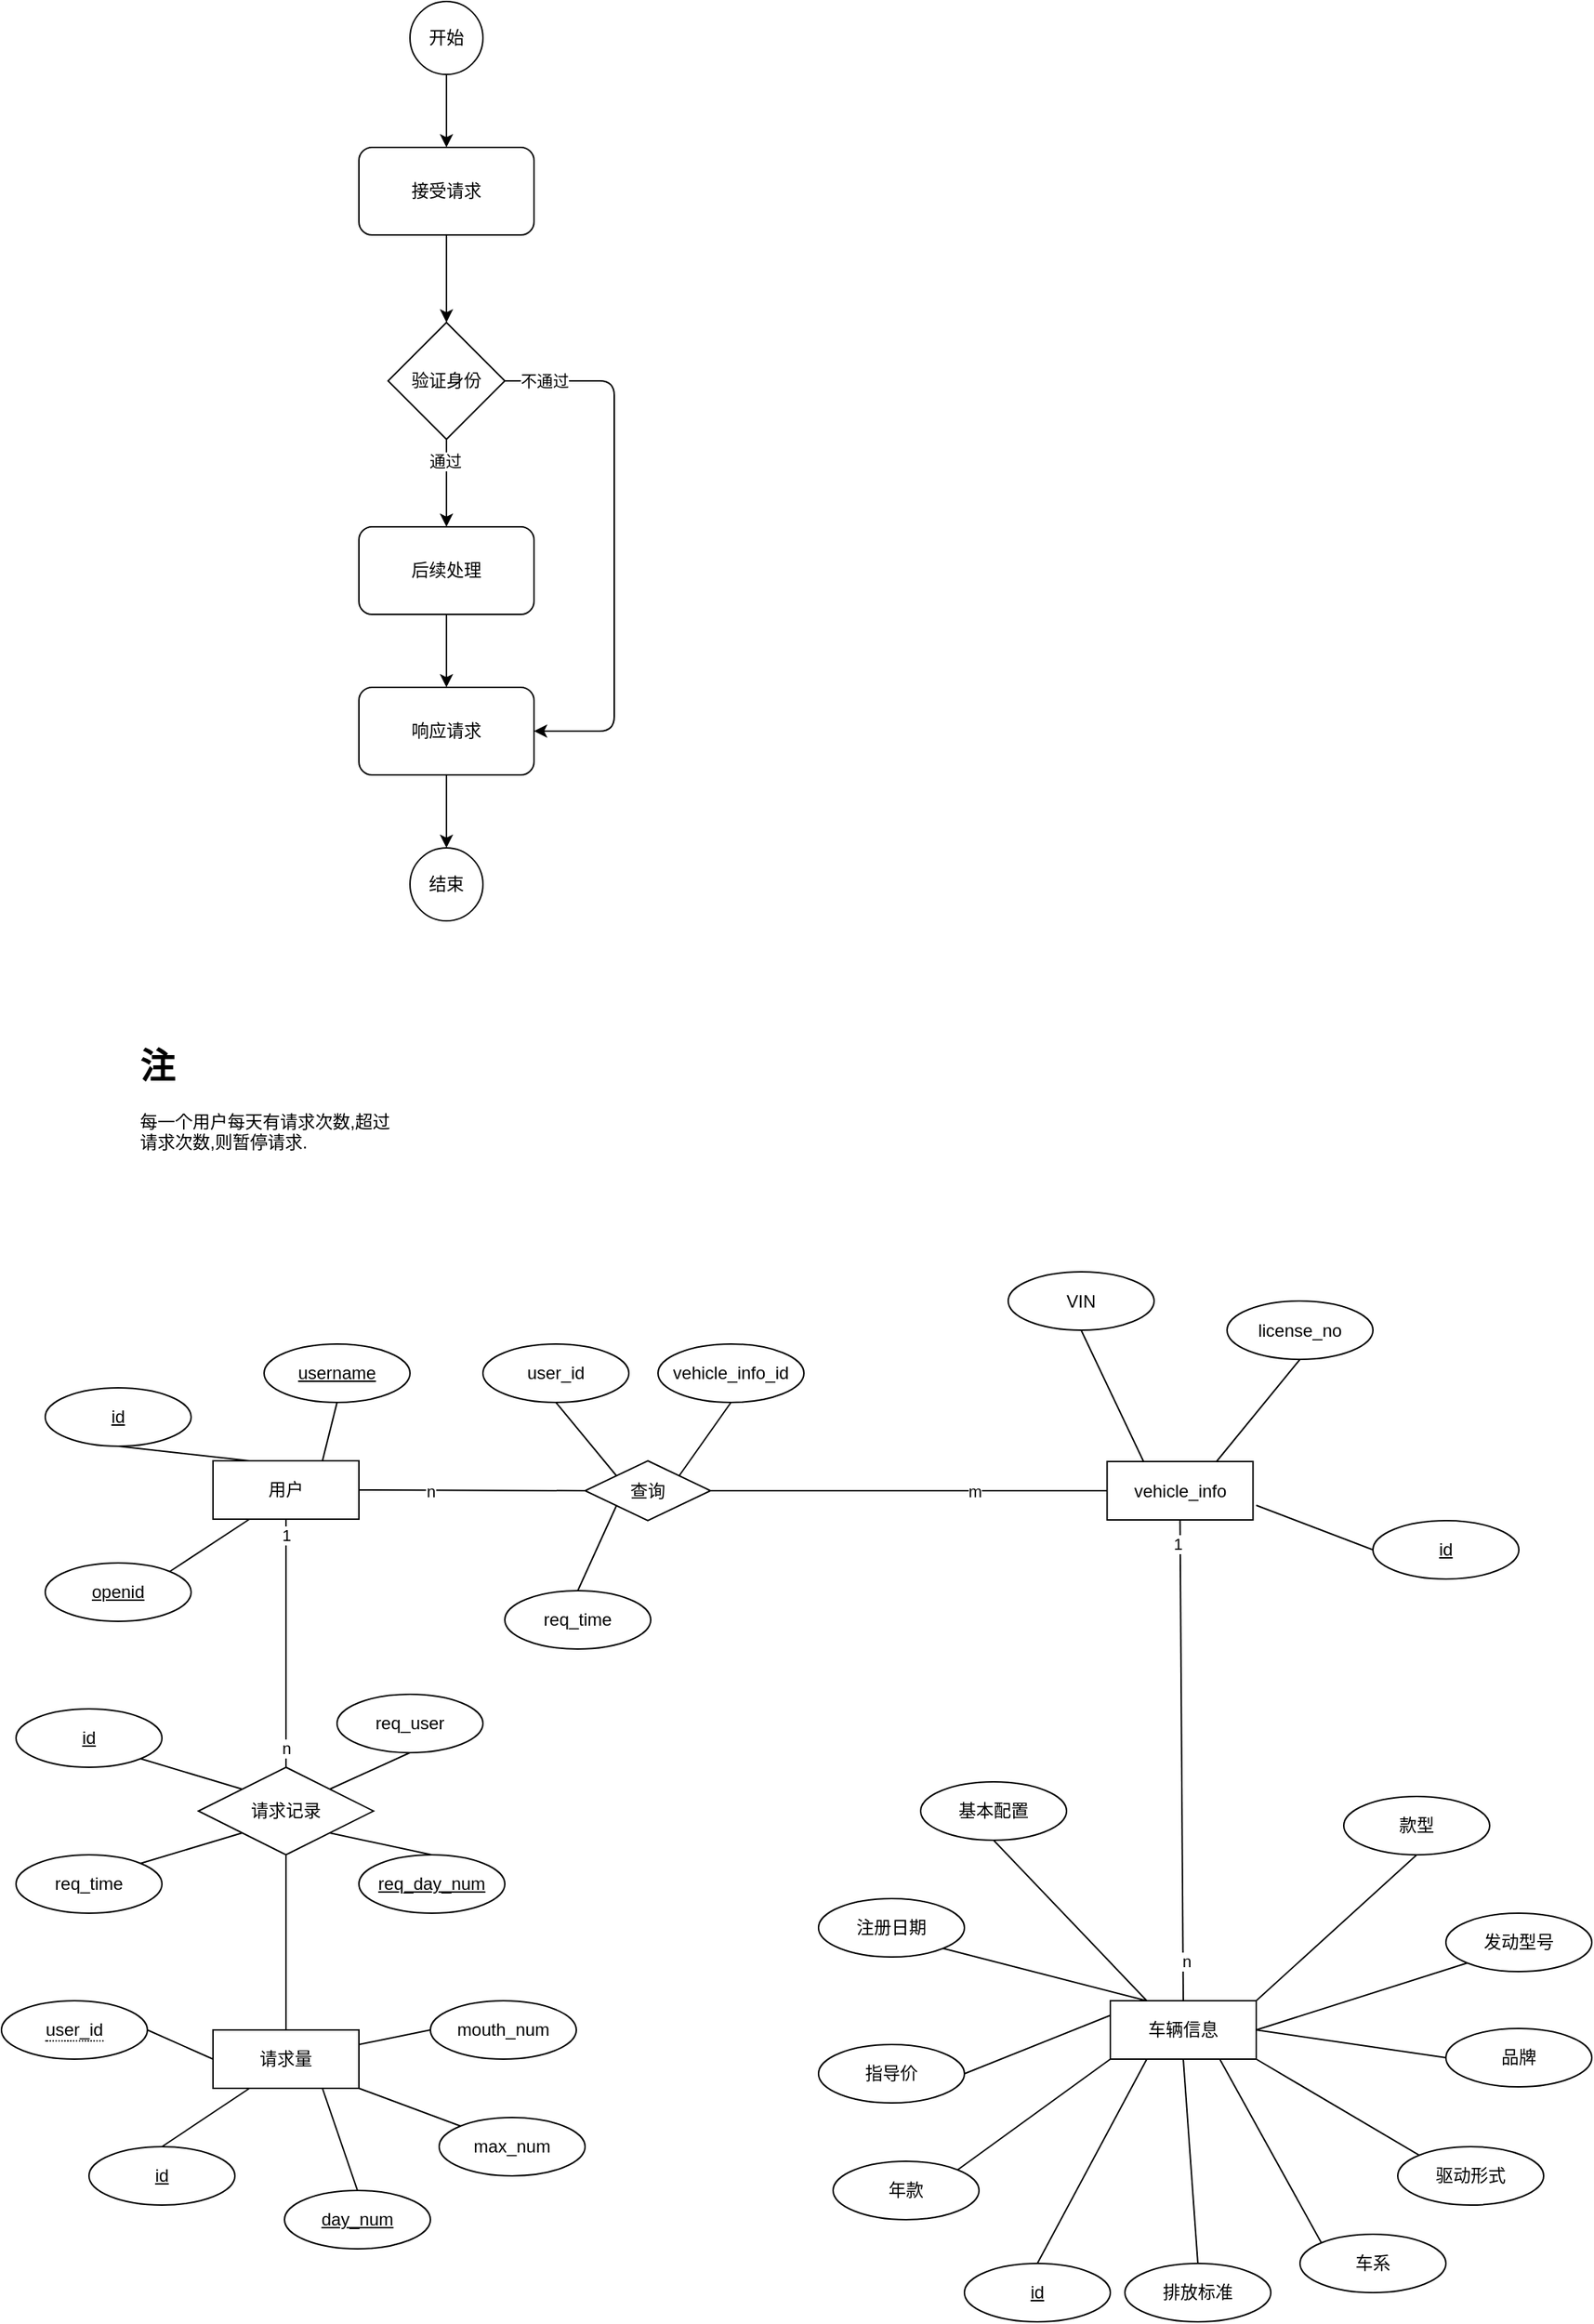 <mxfile version="12.9.11" type="github"><diagram id="yP4FQTdsY-qNNl01PGjK" name="Page-1"><mxGraphModel dx="1865" dy="591" grid="1" gridSize="10" guides="1" tooltips="1" connect="1" arrows="1" fold="1" page="1" pageScale="1" pageWidth="827" pageHeight="1169" math="0" shadow="0"><root><mxCell id="0"/><mxCell id="1" parent="0"/><mxCell id="8L-nOKBcuhNVsoPlVf19-2" value="开始" style="ellipse;whiteSpace=wrap;html=1;aspect=fixed;" parent="1" vertex="1"><mxGeometry x="250" y="40" width="50" height="50" as="geometry"/></mxCell><mxCell id="8L-nOKBcuhNVsoPlVf19-3" value="结束" style="ellipse;whiteSpace=wrap;html=1;aspect=fixed;" parent="1" vertex="1"><mxGeometry x="250" y="620" width="50" height="50" as="geometry"/></mxCell><mxCell id="8L-nOKBcuhNVsoPlVf19-4" value="接受请求" style="rounded=1;whiteSpace=wrap;html=1;" parent="1" vertex="1"><mxGeometry x="215" y="140" width="120" height="60" as="geometry"/></mxCell><mxCell id="8L-nOKBcuhNVsoPlVf19-5" value="验证身份" style="rhombus;whiteSpace=wrap;html=1;" parent="1" vertex="1"><mxGeometry x="235" y="260" width="80" height="80" as="geometry"/></mxCell><mxCell id="8L-nOKBcuhNVsoPlVf19-6" value="后续处理" style="rounded=1;whiteSpace=wrap;html=1;" parent="1" vertex="1"><mxGeometry x="215" y="400" width="120" height="60" as="geometry"/></mxCell><mxCell id="8L-nOKBcuhNVsoPlVf19-7" value="" style="endArrow=classic;html=1;exitX=1;exitY=0.5;exitDx=0;exitDy=0;entryX=1;entryY=0.5;entryDx=0;entryDy=0;" parent="1" source="8L-nOKBcuhNVsoPlVf19-5" target="8L-nOKBcuhNVsoPlVf19-8" edge="1"><mxGeometry width="50" height="50" relative="1" as="geometry"><mxPoint x="410" y="320" as="sourcePoint"/><mxPoint x="460" y="270" as="targetPoint"/><Array as="points"><mxPoint x="390" y="300"/><mxPoint x="390" y="540"/></Array></mxGeometry></mxCell><mxCell id="8L-nOKBcuhNVsoPlVf19-9" value="不通过" style="edgeLabel;html=1;align=center;verticalAlign=middle;resizable=0;points=[];" parent="8L-nOKBcuhNVsoPlVf19-7" vertex="1" connectable="0"><mxGeometry x="-0.855" relative="1" as="geometry"><mxPoint as="offset"/></mxGeometry></mxCell><mxCell id="8L-nOKBcuhNVsoPlVf19-8" value="响应请求" style="rounded=1;whiteSpace=wrap;html=1;" parent="1" vertex="1"><mxGeometry x="215" y="510" width="120" height="60" as="geometry"/></mxCell><mxCell id="8L-nOKBcuhNVsoPlVf19-10" value="" style="endArrow=classic;html=1;exitX=0.5;exitY=1;exitDx=0;exitDy=0;entryX=0.5;entryY=0;entryDx=0;entryDy=0;" parent="1" source="8L-nOKBcuhNVsoPlVf19-5" target="8L-nOKBcuhNVsoPlVf19-6" edge="1"><mxGeometry width="50" height="50" relative="1" as="geometry"><mxPoint x="120" y="390" as="sourcePoint"/><mxPoint x="170" y="340" as="targetPoint"/></mxGeometry></mxCell><mxCell id="8L-nOKBcuhNVsoPlVf19-12" value="通过" style="edgeLabel;html=1;align=center;verticalAlign=middle;resizable=0;points=[];" parent="8L-nOKBcuhNVsoPlVf19-10" vertex="1" connectable="0"><mxGeometry x="-0.513" y="-1" relative="1" as="geometry"><mxPoint as="offset"/></mxGeometry></mxCell><mxCell id="8L-nOKBcuhNVsoPlVf19-11" value="" style="endArrow=classic;html=1;exitX=0.5;exitY=1;exitDx=0;exitDy=0;entryX=0.5;entryY=0;entryDx=0;entryDy=0;" parent="1" source="8L-nOKBcuhNVsoPlVf19-4" target="8L-nOKBcuhNVsoPlVf19-5" edge="1"><mxGeometry width="50" height="50" relative="1" as="geometry"><mxPoint x="110" y="300" as="sourcePoint"/><mxPoint x="160" y="250" as="targetPoint"/></mxGeometry></mxCell><mxCell id="8L-nOKBcuhNVsoPlVf19-13" value="" style="endArrow=classic;html=1;exitX=0.5;exitY=1;exitDx=0;exitDy=0;entryX=0.5;entryY=0;entryDx=0;entryDy=0;" parent="1" source="8L-nOKBcuhNVsoPlVf19-6" target="8L-nOKBcuhNVsoPlVf19-8" edge="1"><mxGeometry width="50" height="50" relative="1" as="geometry"><mxPoint x="50" y="510" as="sourcePoint"/><mxPoint x="100" y="460" as="targetPoint"/></mxGeometry></mxCell><mxCell id="8L-nOKBcuhNVsoPlVf19-14" value="" style="endArrow=classic;html=1;exitX=0.5;exitY=1;exitDx=0;exitDy=0;entryX=0.5;entryY=0;entryDx=0;entryDy=0;" parent="1" source="8L-nOKBcuhNVsoPlVf19-2" target="8L-nOKBcuhNVsoPlVf19-4" edge="1"><mxGeometry width="50" height="50" relative="1" as="geometry"><mxPoint x="70" y="220" as="sourcePoint"/><mxPoint x="120" y="170" as="targetPoint"/></mxGeometry></mxCell><mxCell id="8L-nOKBcuhNVsoPlVf19-15" value="" style="endArrow=classic;html=1;exitX=0.5;exitY=1;exitDx=0;exitDy=0;entryX=0.5;entryY=0;entryDx=0;entryDy=0;" parent="1" source="8L-nOKBcuhNVsoPlVf19-8" target="8L-nOKBcuhNVsoPlVf19-3" edge="1"><mxGeometry width="50" height="50" relative="1" as="geometry"><mxPoint x="110" y="600" as="sourcePoint"/><mxPoint x="160" y="550" as="targetPoint"/></mxGeometry></mxCell><mxCell id="8L-nOKBcuhNVsoPlVf19-35" value="&lt;h1&gt;注&lt;/h1&gt;&lt;p&gt;每一个用户每天有请求次数,超过请求次数,则暂停请求.&lt;/p&gt;" style="text;html=1;strokeColor=none;fillColor=none;spacing=5;spacingTop=-20;whiteSpace=wrap;overflow=hidden;rounded=0;" parent="1" vertex="1"><mxGeometry x="60" y="750" width="190" height="120" as="geometry"/></mxCell><mxCell id="8L-nOKBcuhNVsoPlVf19-56" value="用户" style="whiteSpace=wrap;html=1;align=center;" parent="1" vertex="1"><mxGeometry x="115" y="1040" width="100" height="40" as="geometry"/></mxCell><mxCell id="8L-nOKBcuhNVsoPlVf19-57" value="id" style="ellipse;whiteSpace=wrap;html=1;align=center;fontStyle=4;" parent="1" vertex="1"><mxGeometry y="990" width="100" height="40" as="geometry"/></mxCell><mxCell id="8L-nOKBcuhNVsoPlVf19-58" value="username" style="ellipse;whiteSpace=wrap;html=1;align=center;fontStyle=4;" parent="1" vertex="1"><mxGeometry x="150" y="960" width="100" height="40" as="geometry"/></mxCell><mxCell id="8L-nOKBcuhNVsoPlVf19-59" value="openid" style="ellipse;whiteSpace=wrap;html=1;align=center;fontStyle=4;" parent="1" vertex="1"><mxGeometry y="1110" width="100" height="40" as="geometry"/></mxCell><mxCell id="8L-nOKBcuhNVsoPlVf19-63" value="" style="endArrow=none;html=1;rounded=0;exitX=0.75;exitY=0;exitDx=0;exitDy=0;entryX=0.5;entryY=1;entryDx=0;entryDy=0;" parent="1" source="8L-nOKBcuhNVsoPlVf19-56" target="8L-nOKBcuhNVsoPlVf19-58" edge="1"><mxGeometry relative="1" as="geometry"><mxPoint x="350" y="1080" as="sourcePoint"/><mxPoint x="510" y="1080" as="targetPoint"/></mxGeometry></mxCell><mxCell id="8L-nOKBcuhNVsoPlVf19-64" value="" style="endArrow=none;html=1;rounded=0;exitX=0.25;exitY=0;exitDx=0;exitDy=0;entryX=0.5;entryY=1;entryDx=0;entryDy=0;" parent="1" source="8L-nOKBcuhNVsoPlVf19-56" target="8L-nOKBcuhNVsoPlVf19-57" edge="1"><mxGeometry relative="1" as="geometry"><mxPoint x="200" y="1060" as="sourcePoint"/><mxPoint x="210" y="1010" as="targetPoint"/></mxGeometry></mxCell><mxCell id="8L-nOKBcuhNVsoPlVf19-65" value="" style="endArrow=none;html=1;rounded=0;exitX=0.25;exitY=1;exitDx=0;exitDy=0;entryX=1;entryY=0;entryDx=0;entryDy=0;" parent="1" source="8L-nOKBcuhNVsoPlVf19-56" target="8L-nOKBcuhNVsoPlVf19-59" edge="1"><mxGeometry relative="1" as="geometry"><mxPoint x="210" y="1070" as="sourcePoint"/><mxPoint x="220" y="1020" as="targetPoint"/></mxGeometry></mxCell><mxCell id="8L-nOKBcuhNVsoPlVf19-66" value="车辆信息" style="whiteSpace=wrap;html=1;align=center;" parent="1" vertex="1"><mxGeometry x="730" y="1410" width="100" height="40" as="geometry"/></mxCell><mxCell id="8L-nOKBcuhNVsoPlVf19-67" value="基本配置" style="ellipse;whiteSpace=wrap;html=1;align=center;" parent="1" vertex="1"><mxGeometry x="600" y="1260" width="100" height="40" as="geometry"/></mxCell><mxCell id="8L-nOKBcuhNVsoPlVf19-68" value="vehicle_info" style="whiteSpace=wrap;html=1;align=center;" parent="1" vertex="1"><mxGeometry x="727.78" y="1040.5" width="100" height="40" as="geometry"/></mxCell><mxCell id="8L-nOKBcuhNVsoPlVf19-69" value="VIN" style="ellipse;whiteSpace=wrap;html=1;align=center;" parent="1" vertex="1"><mxGeometry x="660" y="910.5" width="100" height="40" as="geometry"/></mxCell><mxCell id="8L-nOKBcuhNVsoPlVf19-70" value="license_no" style="ellipse;whiteSpace=wrap;html=1;align=center;" parent="1" vertex="1"><mxGeometry x="810" y="930.5" width="100" height="40" as="geometry"/></mxCell><mxCell id="8L-nOKBcuhNVsoPlVf19-71" value="id" style="ellipse;whiteSpace=wrap;html=1;align=center;fontStyle=4;" parent="1" vertex="1"><mxGeometry x="910" y="1081" width="100" height="40" as="geometry"/></mxCell><mxCell id="8L-nOKBcuhNVsoPlVf19-72" value="" style="endArrow=none;html=1;rounded=0;entryX=0;entryY=0.5;entryDx=0;entryDy=0;" parent="1" target="8L-nOKBcuhNVsoPlVf19-71" edge="1"><mxGeometry relative="1" as="geometry"><mxPoint x="830" y="1070.5" as="sourcePoint"/><mxPoint x="573.78" y="1000.5" as="targetPoint"/></mxGeometry></mxCell><mxCell id="8L-nOKBcuhNVsoPlVf19-73" value="" style="endArrow=none;html=1;rounded=0;exitX=0.25;exitY=0;exitDx=0;exitDy=0;entryX=0.5;entryY=1;entryDx=0;entryDy=0;" parent="1" source="8L-nOKBcuhNVsoPlVf19-68" target="8L-nOKBcuhNVsoPlVf19-69" edge="1"><mxGeometry relative="1" as="geometry"><mxPoint x="573.78" y="1060.5" as="sourcePoint"/><mxPoint x="583.78" y="1010.5" as="targetPoint"/></mxGeometry></mxCell><mxCell id="8L-nOKBcuhNVsoPlVf19-74" value="" style="endArrow=none;html=1;rounded=0;exitX=0.75;exitY=0;exitDx=0;exitDy=0;entryX=0.5;entryY=1;entryDx=0;entryDy=0;" parent="1" source="8L-nOKBcuhNVsoPlVf19-68" target="8L-nOKBcuhNVsoPlVf19-70" edge="1"><mxGeometry relative="1" as="geometry"><mxPoint x="583.78" y="1070.5" as="sourcePoint"/><mxPoint x="833.78" y="980.5" as="targetPoint"/></mxGeometry></mxCell><mxCell id="8L-nOKBcuhNVsoPlVf19-75" value="id" style="ellipse;whiteSpace=wrap;html=1;align=center;fontStyle=4;" parent="1" vertex="1"><mxGeometry x="630" y="1590" width="100" height="40" as="geometry"/></mxCell><mxCell id="8L-nOKBcuhNVsoPlVf19-77" value="发动型号" style="ellipse;whiteSpace=wrap;html=1;align=center;" parent="1" vertex="1"><mxGeometry x="960" y="1350" width="100" height="40" as="geometry"/></mxCell><mxCell id="8L-nOKBcuhNVsoPlVf19-78" value="品牌" style="ellipse;whiteSpace=wrap;html=1;align=center;" parent="1" vertex="1"><mxGeometry x="960" y="1429" width="100" height="40" as="geometry"/></mxCell><mxCell id="8L-nOKBcuhNVsoPlVf19-79" value="车系" style="ellipse;whiteSpace=wrap;html=1;align=center;" parent="1" vertex="1"><mxGeometry x="860" y="1570" width="100" height="40" as="geometry"/></mxCell><mxCell id="8L-nOKBcuhNVsoPlVf19-80" value="排放标准" style="ellipse;whiteSpace=wrap;html=1;align=center;" parent="1" vertex="1"><mxGeometry x="740" y="1590" width="100" height="40" as="geometry"/></mxCell><mxCell id="8L-nOKBcuhNVsoPlVf19-81" value="年款" style="ellipse;whiteSpace=wrap;html=1;align=center;" parent="1" vertex="1"><mxGeometry x="540" y="1520" width="100" height="40" as="geometry"/></mxCell><mxCell id="8L-nOKBcuhNVsoPlVf19-84" value="款型" style="ellipse;whiteSpace=wrap;html=1;align=center;" parent="1" vertex="1"><mxGeometry x="890" y="1270" width="100" height="40" as="geometry"/></mxCell><mxCell id="8L-nOKBcuhNVsoPlVf19-85" value="注册日期" style="ellipse;whiteSpace=wrap;html=1;align=center;" parent="1" vertex="1"><mxGeometry x="530" y="1340" width="100" height="40" as="geometry"/></mxCell><mxCell id="8L-nOKBcuhNVsoPlVf19-86" value="指导价" style="ellipse;whiteSpace=wrap;html=1;align=center;" parent="1" vertex="1"><mxGeometry x="530" y="1440" width="100" height="40" as="geometry"/></mxCell><mxCell id="8L-nOKBcuhNVsoPlVf19-87" value="驱动形式" style="ellipse;whiteSpace=wrap;html=1;align=center;" parent="1" vertex="1"><mxGeometry x="927" y="1510" width="100" height="40" as="geometry"/></mxCell><mxCell id="8L-nOKBcuhNVsoPlVf19-88" value="" style="endArrow=none;html=1;rounded=0;exitX=1;exitY=0.5;exitDx=0;exitDy=0;entryX=0;entryY=0.5;entryDx=0;entryDy=0;" parent="1" source="8L-nOKBcuhNVsoPlVf19-66" target="8L-nOKBcuhNVsoPlVf19-78" edge="1"><mxGeometry relative="1" as="geometry"><mxPoint x="859" y="1500" as="sourcePoint"/><mxPoint x="900" y="1460" as="targetPoint"/></mxGeometry></mxCell><mxCell id="8L-nOKBcuhNVsoPlVf19-89" value="" style="endArrow=none;html=1;rounded=0;exitX=1;exitY=0.5;exitDx=0;exitDy=0;entryX=0;entryY=1;entryDx=0;entryDy=0;" parent="1" source="8L-nOKBcuhNVsoPlVf19-66" target="8L-nOKBcuhNVsoPlVf19-77" edge="1"><mxGeometry relative="1" as="geometry"><mxPoint x="820" y="1420" as="sourcePoint"/><mxPoint x="910" y="1470" as="targetPoint"/></mxGeometry></mxCell><mxCell id="8L-nOKBcuhNVsoPlVf19-90" value="" style="endArrow=none;html=1;rounded=0;exitX=0.5;exitY=1;exitDx=0;exitDy=0;entryX=1;entryY=0;entryDx=0;entryDy=0;" parent="1" source="8L-nOKBcuhNVsoPlVf19-84" target="8L-nOKBcuhNVsoPlVf19-66" edge="1"><mxGeometry relative="1" as="geometry"><mxPoint x="830" y="1430" as="sourcePoint"/><mxPoint x="920" y="1480" as="targetPoint"/></mxGeometry></mxCell><mxCell id="8L-nOKBcuhNVsoPlVf19-91" value="" style="endArrow=none;html=1;rounded=0;exitX=1;exitY=1;exitDx=0;exitDy=0;entryX=0;entryY=0;entryDx=0;entryDy=0;" parent="1" source="8L-nOKBcuhNVsoPlVf19-66" target="8L-nOKBcuhNVsoPlVf19-87" edge="1"><mxGeometry relative="1" as="geometry"><mxPoint x="840" y="1440" as="sourcePoint"/><mxPoint x="930" y="1490" as="targetPoint"/></mxGeometry></mxCell><mxCell id="8L-nOKBcuhNVsoPlVf19-92" value="" style="endArrow=none;html=1;rounded=0;exitX=0.75;exitY=1;exitDx=0;exitDy=0;entryX=0;entryY=0;entryDx=0;entryDy=0;" parent="1" source="8L-nOKBcuhNVsoPlVf19-66" target="8L-nOKBcuhNVsoPlVf19-79" edge="1"><mxGeometry relative="1" as="geometry"><mxPoint x="850" y="1450" as="sourcePoint"/><mxPoint x="940" y="1500" as="targetPoint"/></mxGeometry></mxCell><mxCell id="8L-nOKBcuhNVsoPlVf19-93" value="" style="endArrow=none;html=1;rounded=0;exitX=0.5;exitY=1;exitDx=0;exitDy=0;entryX=0.5;entryY=0;entryDx=0;entryDy=0;" parent="1" source="8L-nOKBcuhNVsoPlVf19-66" target="8L-nOKBcuhNVsoPlVf19-80" edge="1"><mxGeometry relative="1" as="geometry"><mxPoint x="860" y="1460" as="sourcePoint"/><mxPoint x="950" y="1510" as="targetPoint"/></mxGeometry></mxCell><mxCell id="8L-nOKBcuhNVsoPlVf19-94" value="" style="endArrow=none;html=1;rounded=0;exitX=0.25;exitY=1;exitDx=0;exitDy=0;entryX=0.5;entryY=0;entryDx=0;entryDy=0;" parent="1" source="8L-nOKBcuhNVsoPlVf19-66" target="8L-nOKBcuhNVsoPlVf19-75" edge="1"><mxGeometry relative="1" as="geometry"><mxPoint x="870" y="1470" as="sourcePoint"/><mxPoint x="960" y="1520" as="targetPoint"/></mxGeometry></mxCell><mxCell id="8L-nOKBcuhNVsoPlVf19-95" value="" style="endArrow=none;html=1;rounded=0;exitX=0;exitY=1;exitDx=0;exitDy=0;entryX=1;entryY=0;entryDx=0;entryDy=0;" parent="1" source="8L-nOKBcuhNVsoPlVf19-66" target="8L-nOKBcuhNVsoPlVf19-81" edge="1"><mxGeometry relative="1" as="geometry"><mxPoint x="880" y="1480" as="sourcePoint"/><mxPoint x="970" y="1530" as="targetPoint"/></mxGeometry></mxCell><mxCell id="8L-nOKBcuhNVsoPlVf19-96" value="" style="endArrow=none;html=1;rounded=0;exitX=0;exitY=0.25;exitDx=0;exitDy=0;entryX=1;entryY=0.5;entryDx=0;entryDy=0;" parent="1" source="8L-nOKBcuhNVsoPlVf19-66" target="8L-nOKBcuhNVsoPlVf19-86" edge="1"><mxGeometry relative="1" as="geometry"><mxPoint x="890" y="1490" as="sourcePoint"/><mxPoint x="980" y="1540" as="targetPoint"/></mxGeometry></mxCell><mxCell id="8L-nOKBcuhNVsoPlVf19-97" value="" style="endArrow=none;html=1;rounded=0;exitX=0.25;exitY=0;exitDx=0;exitDy=0;entryX=1;entryY=1;entryDx=0;entryDy=0;" parent="1" source="8L-nOKBcuhNVsoPlVf19-66" target="8L-nOKBcuhNVsoPlVf19-85" edge="1"><mxGeometry relative="1" as="geometry"><mxPoint x="720" y="1410" as="sourcePoint"/><mxPoint x="680" y="1400" as="targetPoint"/></mxGeometry></mxCell><mxCell id="8L-nOKBcuhNVsoPlVf19-98" value="" style="endArrow=none;html=1;rounded=0;exitX=0.25;exitY=0;exitDx=0;exitDy=0;entryX=0.5;entryY=1;entryDx=0;entryDy=0;" parent="1" source="8L-nOKBcuhNVsoPlVf19-66" target="8L-nOKBcuhNVsoPlVf19-67" edge="1"><mxGeometry relative="1" as="geometry"><mxPoint x="730" y="1420" as="sourcePoint"/><mxPoint x="690" y="1410" as="targetPoint"/></mxGeometry></mxCell><mxCell id="8L-nOKBcuhNVsoPlVf19-99" value="请求量" style="whiteSpace=wrap;html=1;align=center;" parent="1" vertex="1"><mxGeometry x="115" y="1430" width="100" height="40" as="geometry"/></mxCell><mxCell id="8L-nOKBcuhNVsoPlVf19-100" value="id" style="ellipse;whiteSpace=wrap;html=1;align=center;fontStyle=4;" parent="1" vertex="1"><mxGeometry x="30" y="1510" width="100" height="40" as="geometry"/></mxCell><mxCell id="8L-nOKBcuhNVsoPlVf19-103" value="day_num" style="ellipse;whiteSpace=wrap;html=1;align=center;fontStyle=4;" parent="1" vertex="1"><mxGeometry x="164" y="1540" width="100" height="40" as="geometry"/></mxCell><mxCell id="8L-nOKBcuhNVsoPlVf19-106" value="" style="endArrow=none;html=1;rounded=0;exitX=0.5;exitY=0;exitDx=0;exitDy=0;entryX=0.25;entryY=1;entryDx=0;entryDy=0;" parent="1" source="8L-nOKBcuhNVsoPlVf19-100" target="8L-nOKBcuhNVsoPlVf19-99" edge="1"><mxGeometry relative="1" as="geometry"><mxPoint x="90.355" y="1414.142" as="sourcePoint"/><mxPoint x="165" y="1450" as="targetPoint"/></mxGeometry></mxCell><mxCell id="8L-nOKBcuhNVsoPlVf19-107" value="" style="endArrow=none;html=1;rounded=0;exitX=0.5;exitY=0;exitDx=0;exitDy=0;entryX=0.75;entryY=1;entryDx=0;entryDy=0;" parent="1" source="8L-nOKBcuhNVsoPlVf19-103" target="8L-nOKBcuhNVsoPlVf19-99" edge="1"><mxGeometry relative="1" as="geometry"><mxPoint x="100.355" y="1424.142" as="sourcePoint"/><mxPoint x="175" y="1460" as="targetPoint"/></mxGeometry></mxCell><mxCell id="8L-nOKBcuhNVsoPlVf19-108" value="请求记录" style="shape=rhombus;perimeter=rhombusPerimeter;whiteSpace=wrap;html=1;align=center;" parent="1" vertex="1"><mxGeometry x="105" y="1250" width="120" height="60" as="geometry"/></mxCell><mxCell id="8L-nOKBcuhNVsoPlVf19-109" value="req_time" style="ellipse;whiteSpace=wrap;html=1;align=center;" parent="1" vertex="1"><mxGeometry x="-20" y="1310" width="100" height="40" as="geometry"/></mxCell><mxCell id="8L-nOKBcuhNVsoPlVf19-110" value="id" style="ellipse;whiteSpace=wrap;html=1;align=center;fontStyle=4;" parent="1" vertex="1"><mxGeometry x="-20" y="1210" width="100" height="40" as="geometry"/></mxCell><mxCell id="8L-nOKBcuhNVsoPlVf19-111" value="req_day_num" style="ellipse;whiteSpace=wrap;html=1;align=center;fontStyle=4;" parent="1" vertex="1"><mxGeometry x="215" y="1310" width="100" height="40" as="geometry"/></mxCell><mxCell id="8L-nOKBcuhNVsoPlVf19-112" value="" style="endArrow=none;html=1;rounded=0;exitX=1;exitY=1;exitDx=0;exitDy=0;entryX=0.5;entryY=0;entryDx=0;entryDy=0;" parent="1" source="8L-nOKBcuhNVsoPlVf19-108" target="8L-nOKBcuhNVsoPlVf19-111" edge="1"><mxGeometry relative="1" as="geometry"><mxPoint x="235" y="1450" as="sourcePoint"/><mxPoint x="315" y="1450" as="targetPoint"/></mxGeometry></mxCell><mxCell id="8L-nOKBcuhNVsoPlVf19-113" value="" style="endArrow=none;html=1;rounded=0;exitX=1;exitY=1;exitDx=0;exitDy=0;entryX=0;entryY=0;entryDx=0;entryDy=0;" parent="1" source="8L-nOKBcuhNVsoPlVf19-110" target="8L-nOKBcuhNVsoPlVf19-108" edge="1"><mxGeometry relative="1" as="geometry"><mxPoint x="65" y="1249" as="sourcePoint"/><mxPoint x="145" y="1249" as="targetPoint"/></mxGeometry></mxCell><mxCell id="8L-nOKBcuhNVsoPlVf19-114" value="" style="endArrow=none;html=1;rounded=0;exitX=1;exitY=0;exitDx=0;exitDy=0;entryX=0;entryY=1;entryDx=0;entryDy=0;" parent="1" source="8L-nOKBcuhNVsoPlVf19-109" target="8L-nOKBcuhNVsoPlVf19-108" edge="1"><mxGeometry relative="1" as="geometry"><mxPoint x="55" y="1320" as="sourcePoint"/><mxPoint x="135" y="1320" as="targetPoint"/></mxGeometry></mxCell><mxCell id="8L-nOKBcuhNVsoPlVf19-118" value="req_user" style="ellipse;whiteSpace=wrap;html=1;align=center;" parent="1" vertex="1"><mxGeometry x="200" y="1200" width="100" height="40" as="geometry"/></mxCell><mxCell id="8L-nOKBcuhNVsoPlVf19-119" value="" style="endArrow=none;html=1;rounded=0;entryX=1;entryY=0;entryDx=0;entryDy=0;exitX=0.5;exitY=1;exitDx=0;exitDy=0;" parent="1" source="8L-nOKBcuhNVsoPlVf19-118" target="8L-nOKBcuhNVsoPlVf19-108" edge="1"><mxGeometry relative="1" as="geometry"><mxPoint x="215" y="1220" as="sourcePoint"/><mxPoint x="145" y="1275" as="targetPoint"/></mxGeometry></mxCell><mxCell id="8L-nOKBcuhNVsoPlVf19-121" value="" style="endArrow=none;html=1;rounded=0;exitX=0.5;exitY=1;exitDx=0;exitDy=0;entryX=0.5;entryY=0;entryDx=0;entryDy=0;" parent="1" source="8L-nOKBcuhNVsoPlVf19-56" target="8L-nOKBcuhNVsoPlVf19-108" edge="1"><mxGeometry relative="1" as="geometry"><mxPoint x="140" y="1140" as="sourcePoint"/><mxPoint x="300" y="1140" as="targetPoint"/></mxGeometry></mxCell><mxCell id="8L-nOKBcuhNVsoPlVf19-139" value="1" style="edgeLabel;html=1;align=center;verticalAlign=middle;resizable=0;points=[];" parent="8L-nOKBcuhNVsoPlVf19-121" vertex="1" connectable="0"><mxGeometry x="-0.873" relative="1" as="geometry"><mxPoint as="offset"/></mxGeometry></mxCell><mxCell id="8L-nOKBcuhNVsoPlVf19-140" value="n" style="edgeLabel;html=1;align=center;verticalAlign=middle;resizable=0;points=[];" parent="8L-nOKBcuhNVsoPlVf19-121" vertex="1" connectable="0"><mxGeometry x="0.84" relative="1" as="geometry"><mxPoint as="offset"/></mxGeometry></mxCell><mxCell id="8L-nOKBcuhNVsoPlVf19-122" value="" style="endArrow=none;html=1;rounded=0;exitX=0.5;exitY=1;exitDx=0;exitDy=0;entryX=0.5;entryY=0;entryDx=0;entryDy=0;" parent="1" source="8L-nOKBcuhNVsoPlVf19-108" target="8L-nOKBcuhNVsoPlVf19-99" edge="1"><mxGeometry relative="1" as="geometry"><mxPoint x="130" y="1259" as="sourcePoint"/><mxPoint x="200" y="1275" as="targetPoint"/></mxGeometry></mxCell><mxCell id="8L-nOKBcuhNVsoPlVf19-123" value="mouth_num" style="ellipse;whiteSpace=wrap;html=1;align=center;" parent="1" vertex="1"><mxGeometry x="264" y="1410" width="100" height="40" as="geometry"/></mxCell><mxCell id="8L-nOKBcuhNVsoPlVf19-124" value="" style="endArrow=none;html=1;rounded=0;exitX=0;exitY=0.5;exitDx=0;exitDy=0;entryX=1;entryY=0.25;entryDx=0;entryDy=0;" parent="1" source="8L-nOKBcuhNVsoPlVf19-123" target="8L-nOKBcuhNVsoPlVf19-99" edge="1"><mxGeometry relative="1" as="geometry"><mxPoint x="244.645" y="1535.858" as="sourcePoint"/><mxPoint x="205" y="1480" as="targetPoint"/></mxGeometry></mxCell><mxCell id="8L-nOKBcuhNVsoPlVf19-129" value="max_num" style="ellipse;whiteSpace=wrap;html=1;align=center;" parent="1" vertex="1"><mxGeometry x="270" y="1490" width="100" height="40" as="geometry"/></mxCell><mxCell id="8L-nOKBcuhNVsoPlVf19-131" value="&lt;span style=&quot;border-bottom: 1px dotted&quot;&gt;user_id&lt;/span&gt;" style="ellipse;whiteSpace=wrap;html=1;align=center;" parent="1" vertex="1"><mxGeometry x="-30" y="1410" width="100" height="40" as="geometry"/></mxCell><mxCell id="8L-nOKBcuhNVsoPlVf19-132" value="" style="endArrow=none;html=1;rounded=0;exitX=1;exitY=0.5;exitDx=0;exitDy=0;entryX=0;entryY=0.5;entryDx=0;entryDy=0;" parent="1" source="8L-nOKBcuhNVsoPlVf19-131" target="8L-nOKBcuhNVsoPlVf19-99" edge="1"><mxGeometry relative="1" as="geometry"><mxPoint x="50" y="1420" as="sourcePoint"/><mxPoint x="210" y="1420" as="targetPoint"/></mxGeometry></mxCell><mxCell id="8L-nOKBcuhNVsoPlVf19-133" value="" style="endArrow=none;html=1;rounded=0;exitX=0;exitY=0;exitDx=0;exitDy=0;entryX=1;entryY=1;entryDx=0;entryDy=0;" parent="1" source="8L-nOKBcuhNVsoPlVf19-129" target="8L-nOKBcuhNVsoPlVf19-99" edge="1"><mxGeometry relative="1" as="geometry"><mxPoint x="224" y="1550" as="sourcePoint"/><mxPoint x="205" y="1480" as="targetPoint"/></mxGeometry></mxCell><mxCell id="8L-nOKBcuhNVsoPlVf19-144" value="查询" style="shape=rhombus;perimeter=rhombusPerimeter;whiteSpace=wrap;html=1;align=center;" parent="1" vertex="1"><mxGeometry x="370" y="1040" width="86" height="41" as="geometry"/></mxCell><mxCell id="8L-nOKBcuhNVsoPlVf19-146" value="" style="endArrow=none;html=1;rounded=0;exitX=1;exitY=0.5;exitDx=0;exitDy=0;entryX=0;entryY=0.5;entryDx=0;entryDy=0;" parent="1" source="8L-nOKBcuhNVsoPlVf19-56" target="8L-nOKBcuhNVsoPlVf19-144" edge="1"><mxGeometry relative="1" as="geometry"><mxPoint x="220" y="1130" as="sourcePoint"/><mxPoint x="380" y="1130" as="targetPoint"/></mxGeometry></mxCell><mxCell id="8L-nOKBcuhNVsoPlVf19-148" value="n" style="edgeLabel;html=1;align=center;verticalAlign=middle;resizable=0;points=[];" parent="8L-nOKBcuhNVsoPlVf19-146" vertex="1" connectable="0"><mxGeometry x="-0.374" y="-1" relative="1" as="geometry"><mxPoint as="offset"/></mxGeometry></mxCell><mxCell id="8L-nOKBcuhNVsoPlVf19-147" value="" style="endArrow=none;html=1;rounded=0;exitX=1;exitY=0.5;exitDx=0;exitDy=0;entryX=0;entryY=0.5;entryDx=0;entryDy=0;" parent="1" source="8L-nOKBcuhNVsoPlVf19-144" target="8L-nOKBcuhNVsoPlVf19-68" edge="1"><mxGeometry relative="1" as="geometry"><mxPoint x="400" y="1070.5" as="sourcePoint"/><mxPoint x="450" y="1090" as="targetPoint"/></mxGeometry></mxCell><mxCell id="8L-nOKBcuhNVsoPlVf19-149" value="m" style="edgeLabel;html=1;align=center;verticalAlign=middle;resizable=0;points=[];" parent="8L-nOKBcuhNVsoPlVf19-147" vertex="1" connectable="0"><mxGeometry x="0.331" relative="1" as="geometry"><mxPoint as="offset"/></mxGeometry></mxCell><mxCell id="8L-nOKBcuhNVsoPlVf19-150" value="req_time" style="ellipse;whiteSpace=wrap;html=1;align=center;" parent="1" vertex="1"><mxGeometry x="315" y="1129" width="100" height="40" as="geometry"/></mxCell><mxCell id="8L-nOKBcuhNVsoPlVf19-151" value="user_id" style="ellipse;whiteSpace=wrap;html=1;align=center;" parent="1" vertex="1"><mxGeometry x="300" y="960" width="100" height="40" as="geometry"/></mxCell><mxCell id="yZNFKtBi-mpQ5BzmzGYL-1" value="" style="endArrow=none;html=1;rounded=0;exitX=0;exitY=0;exitDx=0;exitDy=0;entryX=0.5;entryY=1;entryDx=0;entryDy=0;" edge="1" parent="1" source="8L-nOKBcuhNVsoPlVf19-144" target="8L-nOKBcuhNVsoPlVf19-151"><mxGeometry relative="1" as="geometry"><mxPoint x="469" y="1060" as="sourcePoint"/><mxPoint x="430" y="980" as="targetPoint"/></mxGeometry></mxCell><mxCell id="yZNFKtBi-mpQ5BzmzGYL-3" value="" style="endArrow=none;html=1;rounded=0;exitX=0.5;exitY=0;exitDx=0;exitDy=0;entryX=0;entryY=1;entryDx=0;entryDy=0;" edge="1" parent="1" source="8L-nOKBcuhNVsoPlVf19-150" target="8L-nOKBcuhNVsoPlVf19-144"><mxGeometry relative="1" as="geometry"><mxPoint x="354" y="1189" as="sourcePoint"/><mxPoint x="315" y="1109" as="targetPoint"/></mxGeometry></mxCell><mxCell id="yZNFKtBi-mpQ5BzmzGYL-4" value="vehicle_info_id" style="ellipse;whiteSpace=wrap;html=1;align=center;" vertex="1" parent="1"><mxGeometry x="420" y="960" width="100" height="40" as="geometry"/></mxCell><mxCell id="yZNFKtBi-mpQ5BzmzGYL-5" value="" style="endArrow=none;html=1;rounded=0;exitX=1;exitY=0;exitDx=0;exitDy=0;entryX=0.5;entryY=1;entryDx=0;entryDy=0;" edge="1" parent="1" source="8L-nOKBcuhNVsoPlVf19-144" target="yZNFKtBi-mpQ5BzmzGYL-4"><mxGeometry relative="1" as="geometry"><mxPoint x="395.5" y="1060.25" as="sourcePoint"/><mxPoint x="360" y="1010" as="targetPoint"/></mxGeometry></mxCell><mxCell id="yZNFKtBi-mpQ5BzmzGYL-6" value="" style="endArrow=none;html=1;rounded=0;exitX=0.5;exitY=1;exitDx=0;exitDy=0;entryX=0.5;entryY=0;entryDx=0;entryDy=0;" edge="1" parent="1" source="8L-nOKBcuhNVsoPlVf19-68" target="8L-nOKBcuhNVsoPlVf19-66"><mxGeometry relative="1" as="geometry"><mxPoint x="770" y="1150" as="sourcePoint"/><mxPoint x="930" y="1150" as="targetPoint"/></mxGeometry></mxCell><mxCell id="yZNFKtBi-mpQ5BzmzGYL-7" value="1" style="edgeLabel;html=1;align=center;verticalAlign=middle;resizable=0;points=[];" vertex="1" connectable="0" parent="yZNFKtBi-mpQ5BzmzGYL-6"><mxGeometry x="-0.899" y="-2" relative="1" as="geometry"><mxPoint as="offset"/></mxGeometry></mxCell><mxCell id="yZNFKtBi-mpQ5BzmzGYL-8" value="n" style="edgeLabel;html=1;align=center;verticalAlign=middle;resizable=0;points=[];" vertex="1" connectable="0" parent="yZNFKtBi-mpQ5BzmzGYL-6"><mxGeometry x="0.834" y="2" relative="1" as="geometry"><mxPoint as="offset"/></mxGeometry></mxCell></root></mxGraphModel></diagram></mxfile>